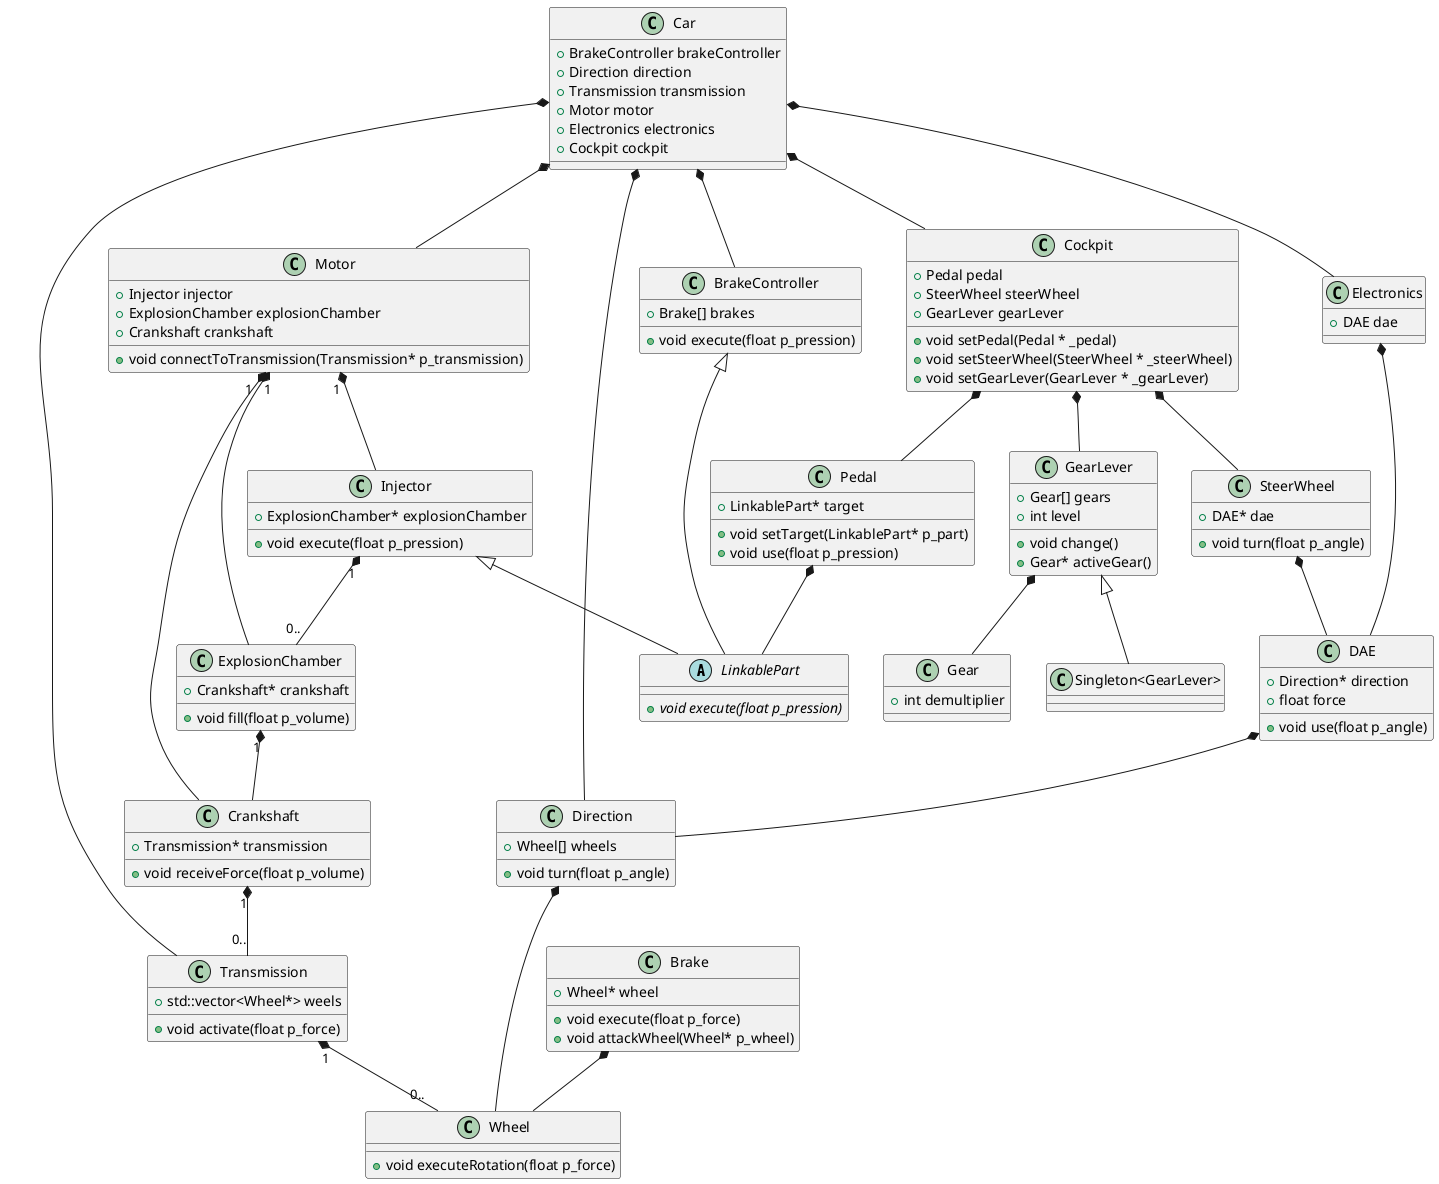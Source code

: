 @startuml

abstract class LinkablePart
{
  +{abstract} void execute(float p_pression)
}

class Wheel
{
  +void executeRotation(float p_force)
}

class Gear
{
  +int demultiplier
}

class GearLever
{
  +Gear[] gears
  +int level
  +void change()
  +Gear* activeGear()
}

class Transmission
{
  +std::vector<Wheel*> weels 
  +void activate(float p_force)
}

class Crankshaft
{
  +Transmission* transmission
  +void receiveForce(float p_volume)
}

class ExplosionChamber
{
  + Crankshaft* crankshaft
  + void fill(float p_volume)
}

class Injector
{
  + ExplosionChamber* explosionChamber
  + void execute(float p_pression)
}

class Motor
{
  +Injector injector
  +ExplosionChamber explosionChamber
  +Crankshaft crankshaft
  +void connectToTransmission(Transmission* p_transmission)
}

class Pedal
{
  +LinkablePart* target
  +void setTarget(LinkablePart* p_part)
  +void use(float p_pression)
}

class Direction
{
  +Wheel[] wheels
  +void turn(float p_angle)
}

class DAE
{
  +Direction* direction
  +float force
  +void use(float p_angle)
}

class SteerWheel
{
  +DAE* dae
  +void turn(float p_angle)
}


class Brake
{
  +Wheel* wheel
  +void execute(float p_force)
  +void attackWheel(Wheel* p_wheel)
}

class BrakeController
{
  +Brake[] brakes
  +void execute(float p_pression)
}

class Cockpit 
{
  +Pedal pedal
  +SteerWheel steerWheel
  +GearLever gearLever
  
  + void setPedal(Pedal * _pedal)
  + void setSteerWheel(SteerWheel * _steerWheel)
  + void setGearLever(GearLever * _gearLever)
  
}

class Electronics {
  +DAE dae
}

class Car
{
  +BrakeController brakeController
  +Direction direction
  +Transmission transmission
  +Motor motor
  +Electronics electronics
  +Cockpit cockpit
  
}

GearLever  <|-- "Singleton<GearLever>"
Transmission "1" *-- "0.." Wheel
Crankshaft "1" *-- "0.." Transmission
ExplosionChamber "1" *--  Crankshaft
Injector  <|--  LinkablePart
Injector "1" *-- "0.." ExplosionChamber
Motor "1 " *-- Injector
Motor "1  " *-- ExplosionChamber
Motor "1  " *-- Crankshaft
Pedal *-- LinkablePart
Direction *-- Wheel
DAE *-- Direction
SteerWheel *-- DAE
Brake *-- Wheel
BrakeController <|-- LinkablePart
Cockpit *-- Pedal
Cockpit *-- SteerWheel
Cockpit *-- GearLever
Electronics *-- DAE
Car *-- BrakeController
Car *-- Direction
Car *-- Transmission
Car *-- Motor
Car *-- Electronics
Car *-- Cockpit
GearLever *-- Gear

@enduml
